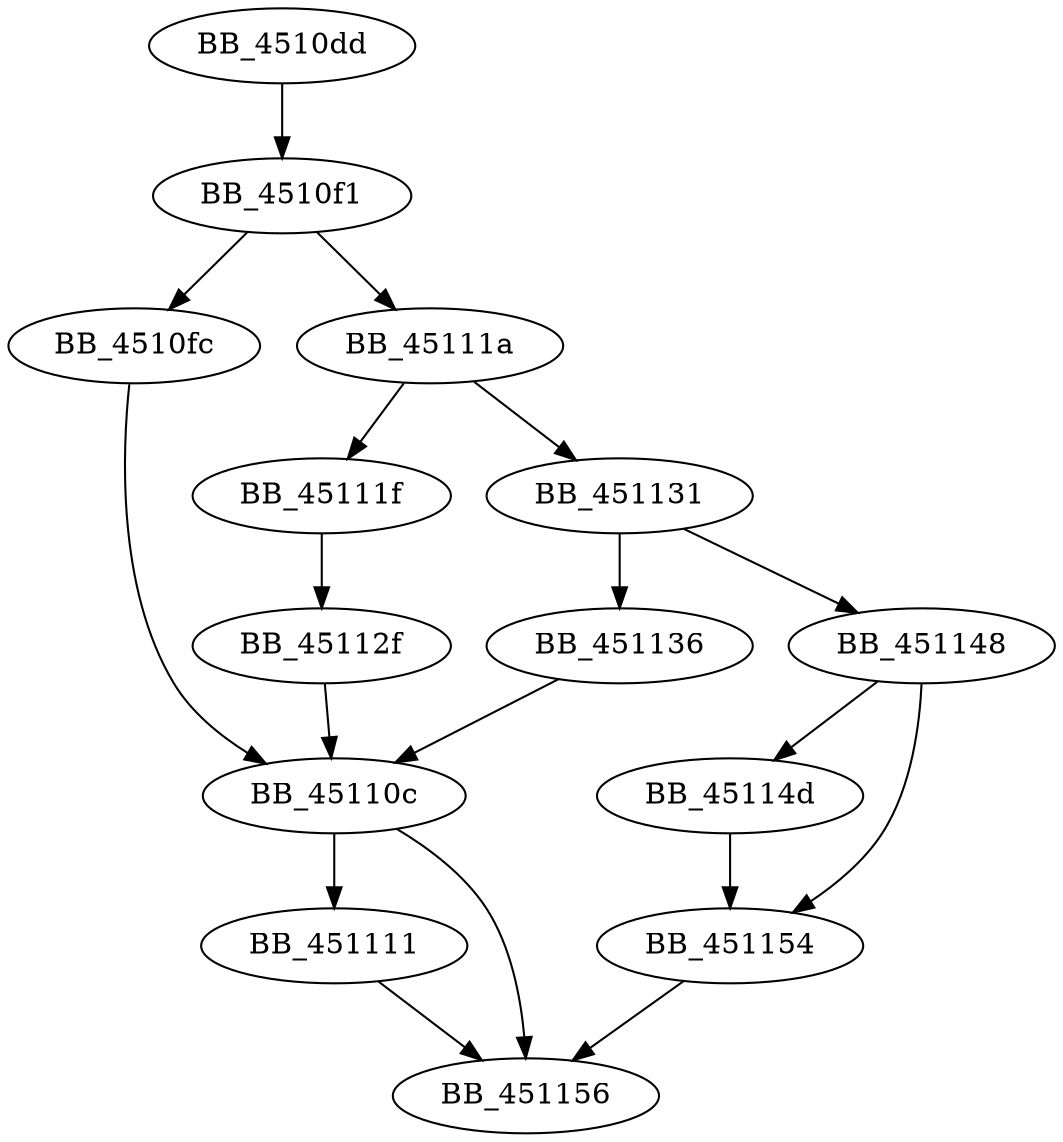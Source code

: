 DiGraph sub_4510DD{
BB_4510dd->BB_4510f1
BB_4510f1->BB_4510fc
BB_4510f1->BB_45111a
BB_4510fc->BB_45110c
BB_45110c->BB_451111
BB_45110c->BB_451156
BB_451111->BB_451156
BB_45111a->BB_45111f
BB_45111a->BB_451131
BB_45111f->BB_45112f
BB_45112f->BB_45110c
BB_451131->BB_451136
BB_451131->BB_451148
BB_451136->BB_45110c
BB_451148->BB_45114d
BB_451148->BB_451154
BB_45114d->BB_451154
BB_451154->BB_451156
}
